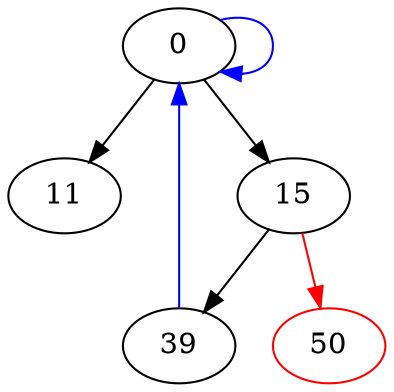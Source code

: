 digraph diff_Contract_0x0000000000bda2152794ac8c76b2dc86cba57cad {
	0
	39
	11
	15
	50 [color=red]
	0 -> 11
	15 -> 39
	0 -> 15
	15 -> 50 [color=red]
	0 -> 0 [color=blue]
	39 -> 0 [color=blue]
}
